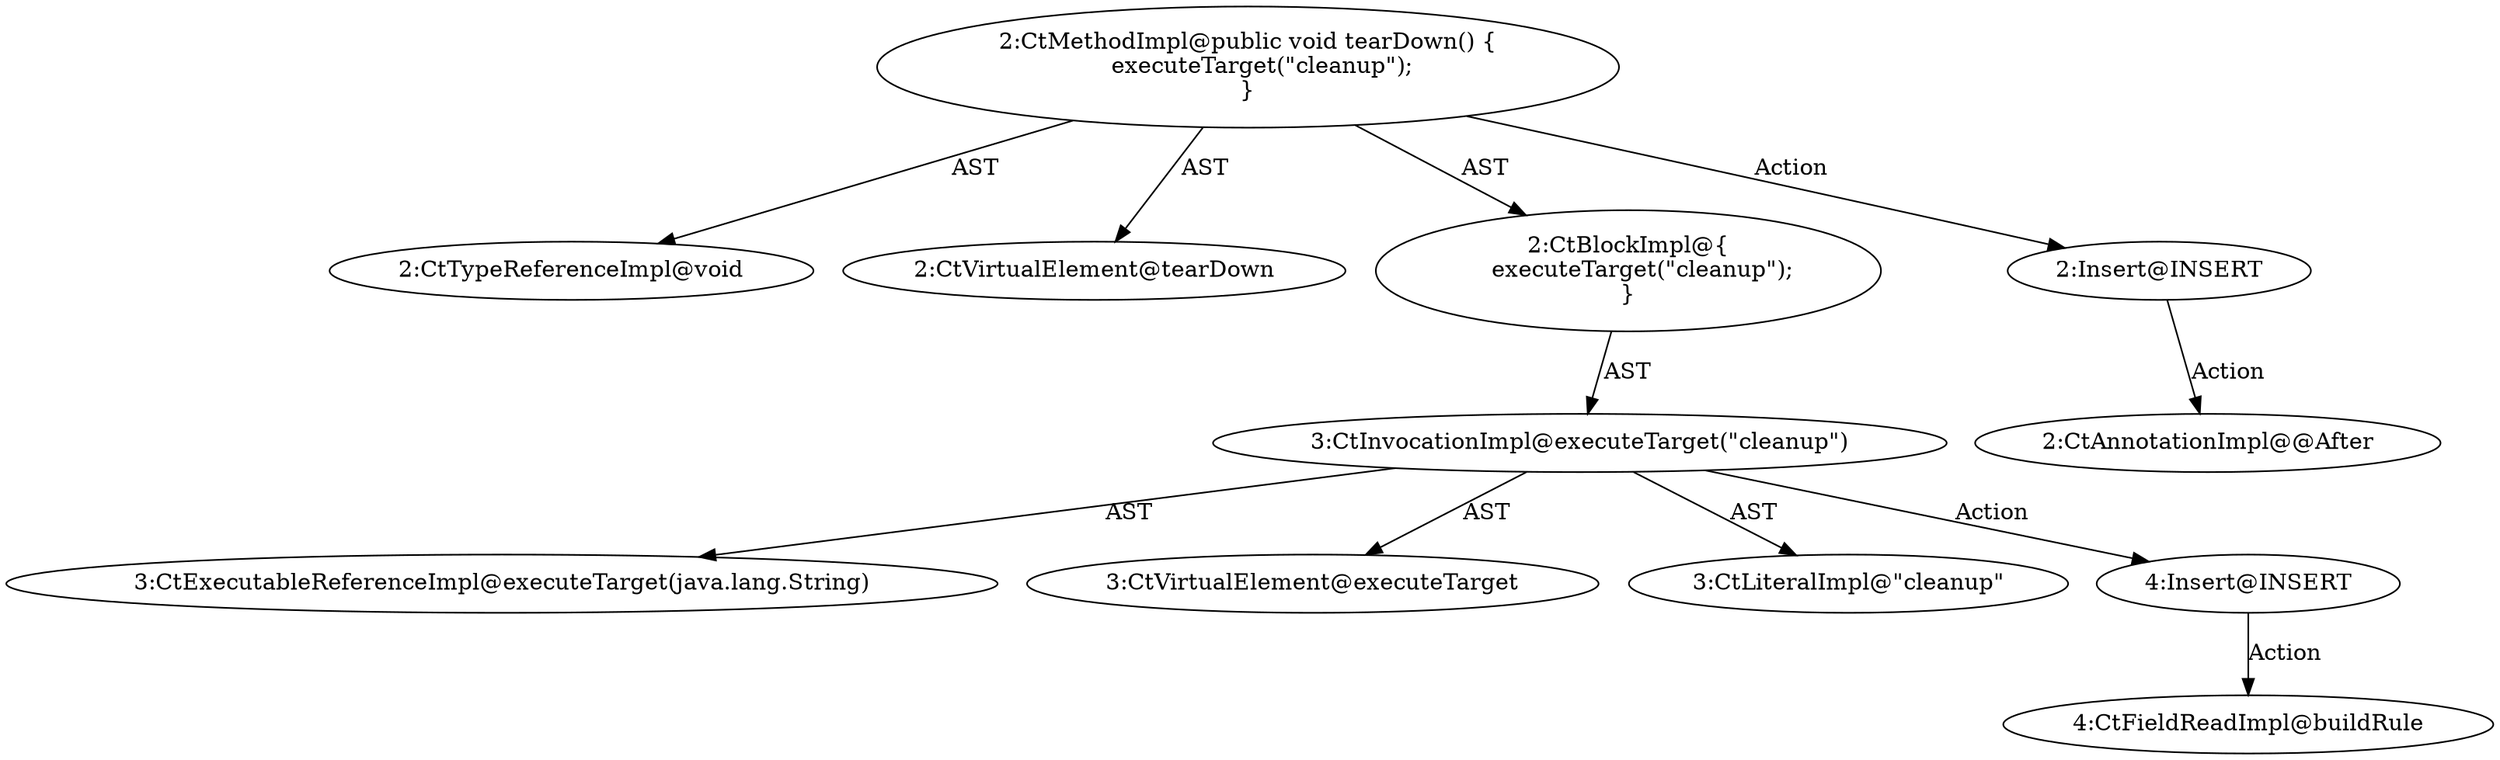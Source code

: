 digraph "tearDown#?" {
0 [label="2:CtTypeReferenceImpl@void" shape=ellipse]
1 [label="2:CtVirtualElement@tearDown" shape=ellipse]
2 [label="3:CtExecutableReferenceImpl@executeTarget(java.lang.String)" shape=ellipse]
3 [label="3:CtVirtualElement@executeTarget" shape=ellipse]
4 [label="3:CtLiteralImpl@\"cleanup\"" shape=ellipse]
5 [label="3:CtInvocationImpl@executeTarget(\"cleanup\")" shape=ellipse]
6 [label="2:CtBlockImpl@\{
    executeTarget(\"cleanup\");
\}" shape=ellipse]
7 [label="2:CtMethodImpl@public void tearDown() \{
    executeTarget(\"cleanup\");
\}" shape=ellipse]
8 [label="2:Insert@INSERT" shape=ellipse]
9 [label="2:CtAnnotationImpl@@After" shape=ellipse]
10 [label="4:Insert@INSERT" shape=ellipse]
11 [label="4:CtFieldReadImpl@buildRule" shape=ellipse]
5 -> 3 [label="AST"];
5 -> 2 [label="AST"];
5 -> 4 [label="AST"];
5 -> 10 [label="Action"];
6 -> 5 [label="AST"];
7 -> 1 [label="AST"];
7 -> 0 [label="AST"];
7 -> 6 [label="AST"];
7 -> 8 [label="Action"];
8 -> 9 [label="Action"];
10 -> 11 [label="Action"];
}